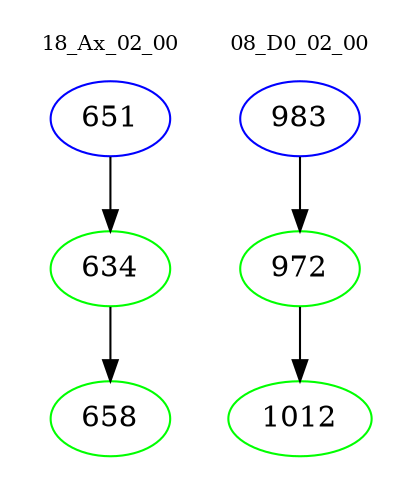 digraph{
subgraph cluster_0 {
color = white
label = "18_Ax_02_00";
fontsize=10;
T0_651 [label="651", color="blue"]
T0_651 -> T0_634 [color="black"]
T0_634 [label="634", color="green"]
T0_634 -> T0_658 [color="black"]
T0_658 [label="658", color="green"]
}
subgraph cluster_1 {
color = white
label = "08_D0_02_00";
fontsize=10;
T1_983 [label="983", color="blue"]
T1_983 -> T1_972 [color="black"]
T1_972 [label="972", color="green"]
T1_972 -> T1_1012 [color="black"]
T1_1012 [label="1012", color="green"]
}
}
